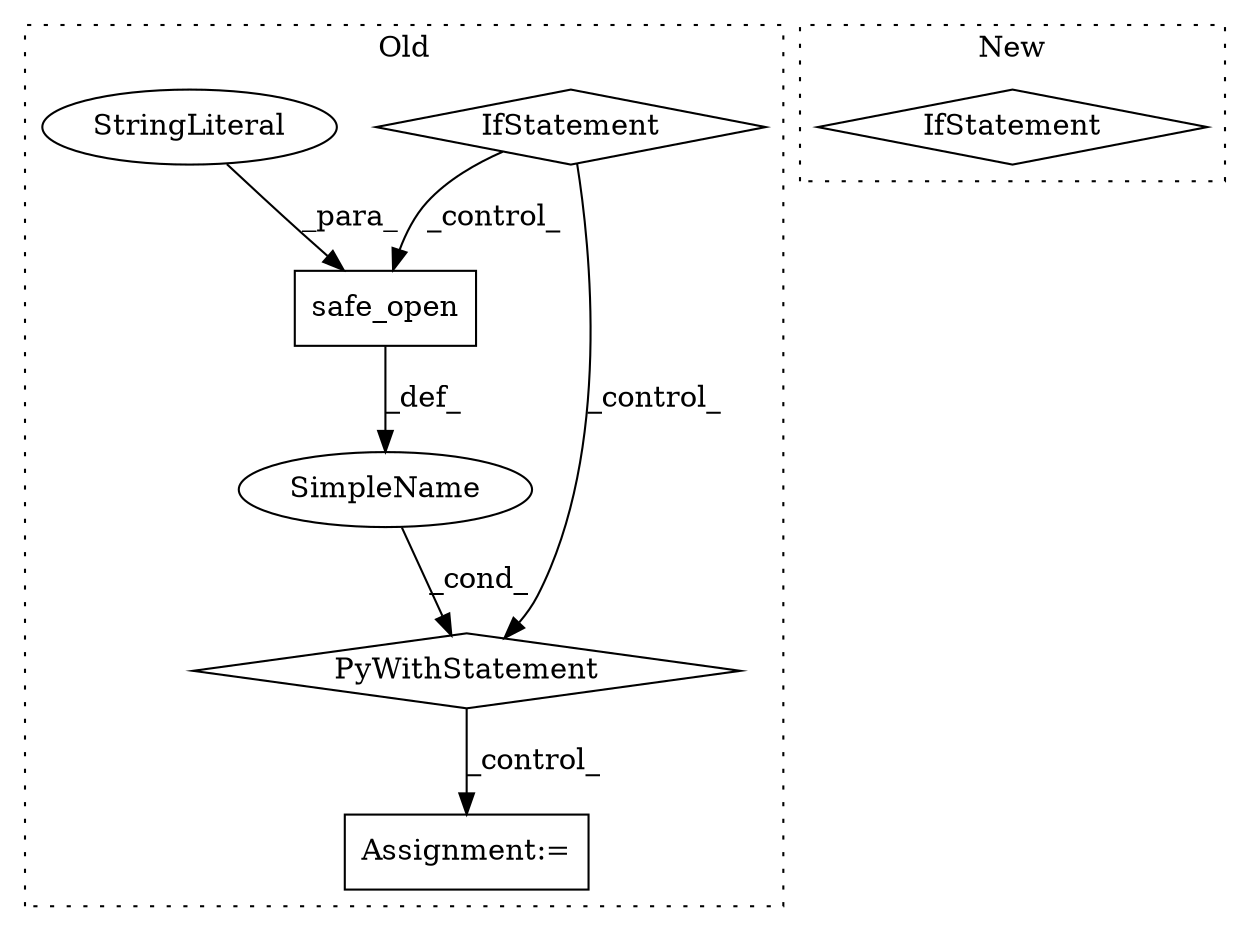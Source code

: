 digraph G {
subgraph cluster0 {
1 [label="safe_open" a="32" s="8642,8675" l="10,1" shape="box"];
3 [label="IfStatement" a="25" s="8579,8618" l="4,2" shape="diamond"];
4 [label="StringLiteral" a="45" s="8672" l="3" shape="ellipse"];
5 [label="Assignment:=" a="7" s="8711,8797" l="69,2" shape="box"];
6 [label="SimpleName" a="42" s="" l="" shape="ellipse"];
7 [label="PyWithStatement" a="104" s="8632,8676" l="10,2" shape="diamond"];
label = "Old";
style="dotted";
}
subgraph cluster1 {
2 [label="IfStatement" a="25" s="9319,9391" l="4,2" shape="diamond"];
label = "New";
style="dotted";
}
1 -> 6 [label="_def_"];
3 -> 1 [label="_control_"];
3 -> 7 [label="_control_"];
4 -> 1 [label="_para_"];
6 -> 7 [label="_cond_"];
7 -> 5 [label="_control_"];
}